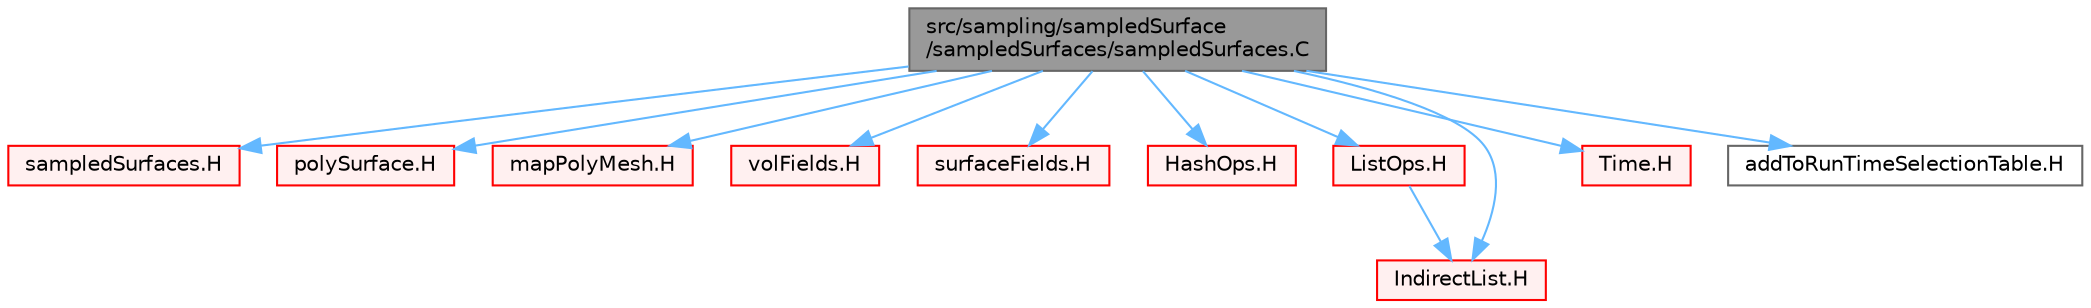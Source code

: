 digraph "src/sampling/sampledSurface/sampledSurfaces/sampledSurfaces.C"
{
 // LATEX_PDF_SIZE
  bgcolor="transparent";
  edge [fontname=Helvetica,fontsize=10,labelfontname=Helvetica,labelfontsize=10];
  node [fontname=Helvetica,fontsize=10,shape=box,height=0.2,width=0.4];
  Node1 [id="Node000001",label="src/sampling/sampledSurface\l/sampledSurfaces/sampledSurfaces.C",height=0.2,width=0.4,color="gray40", fillcolor="grey60", style="filled", fontcolor="black",tooltip=" "];
  Node1 -> Node2 [id="edge1_Node000001_Node000002",color="steelblue1",style="solid",tooltip=" "];
  Node2 [id="Node000002",label="sampledSurfaces.H",height=0.2,width=0.4,color="red", fillcolor="#FFF0F0", style="filled",URL="$sampledSurfaces_8H.html",tooltip=" "];
  Node1 -> Node254 [id="edge2_Node000001_Node000254",color="steelblue1",style="solid",tooltip=" "];
  Node254 [id="Node000254",label="polySurface.H",height=0.2,width=0.4,color="red", fillcolor="#FFF0F0", style="filled",URL="$polySurface_8H.html",tooltip=" "];
  Node1 -> Node458 [id="edge3_Node000001_Node000458",color="steelblue1",style="solid",tooltip=" "];
  Node458 [id="Node000458",label="mapPolyMesh.H",height=0.2,width=0.4,color="red", fillcolor="#FFF0F0", style="filled",URL="$mapPolyMesh_8H.html",tooltip=" "];
  Node1 -> Node461 [id="edge4_Node000001_Node000461",color="steelblue1",style="solid",tooltip=" "];
  Node461 [id="Node000461",label="volFields.H",height=0.2,width=0.4,color="red", fillcolor="#FFF0F0", style="filled",URL="$volFields_8H.html",tooltip=" "];
  Node1 -> Node468 [id="edge5_Node000001_Node000468",color="steelblue1",style="solid",tooltip=" "];
  Node468 [id="Node000468",label="surfaceFields.H",height=0.2,width=0.4,color="red", fillcolor="#FFF0F0", style="filled",URL="$surfaceFields_8H.html",tooltip="Foam::surfaceFields."];
  Node1 -> Node475 [id="edge6_Node000001_Node000475",color="steelblue1",style="solid",tooltip=" "];
  Node475 [id="Node000475",label="HashOps.H",height=0.2,width=0.4,color="red", fillcolor="#FFF0F0", style="filled",URL="$HashOps_8H.html",tooltip=" "];
  Node1 -> Node200 [id="edge7_Node000001_Node000200",color="steelblue1",style="solid",tooltip=" "];
  Node200 [id="Node000200",label="ListOps.H",height=0.2,width=0.4,color="red", fillcolor="#FFF0F0", style="filled",URL="$ListOps_8H.html",tooltip="Various functions to operate on Lists."];
  Node200 -> Node117 [id="edge8_Node000200_Node000117",color="steelblue1",style="solid",tooltip=" "];
  Node117 [id="Node000117",label="IndirectList.H",height=0.2,width=0.4,color="red", fillcolor="#FFF0F0", style="filled",URL="$IndirectList_8H.html",tooltip=" "];
  Node1 -> Node100 [id="edge9_Node000001_Node000100",color="steelblue1",style="solid",tooltip=" "];
  Node100 [id="Node000100",label="Time.H",height=0.2,width=0.4,color="red", fillcolor="#FFF0F0", style="filled",URL="$Time_8H.html",tooltip=" "];
  Node1 -> Node117 [id="edge10_Node000001_Node000117",color="steelblue1",style="solid",tooltip=" "];
  Node1 -> Node476 [id="edge11_Node000001_Node000476",color="steelblue1",style="solid",tooltip=" "];
  Node476 [id="Node000476",label="addToRunTimeSelectionTable.H",height=0.2,width=0.4,color="grey40", fillcolor="white", style="filled",URL="$addToRunTimeSelectionTable_8H.html",tooltip="Macros for easy insertion into run-time selection tables."];
}
